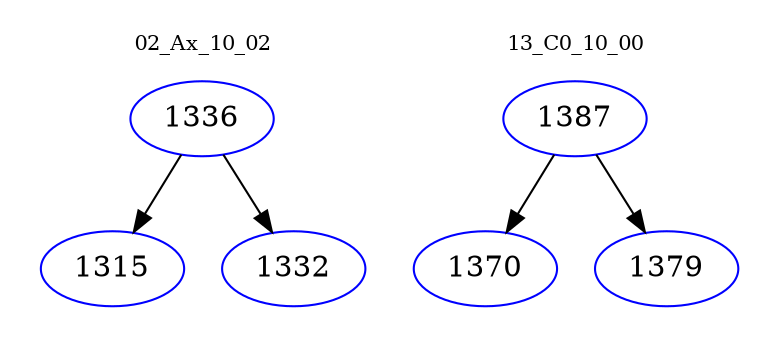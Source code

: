 digraph{
subgraph cluster_0 {
color = white
label = "02_Ax_10_02";
fontsize=10;
T0_1336 [label="1336", color="blue"]
T0_1336 -> T0_1315 [color="black"]
T0_1315 [label="1315", color="blue"]
T0_1336 -> T0_1332 [color="black"]
T0_1332 [label="1332", color="blue"]
}
subgraph cluster_1 {
color = white
label = "13_C0_10_00";
fontsize=10;
T1_1387 [label="1387", color="blue"]
T1_1387 -> T1_1370 [color="black"]
T1_1370 [label="1370", color="blue"]
T1_1387 -> T1_1379 [color="black"]
T1_1379 [label="1379", color="blue"]
}
}
